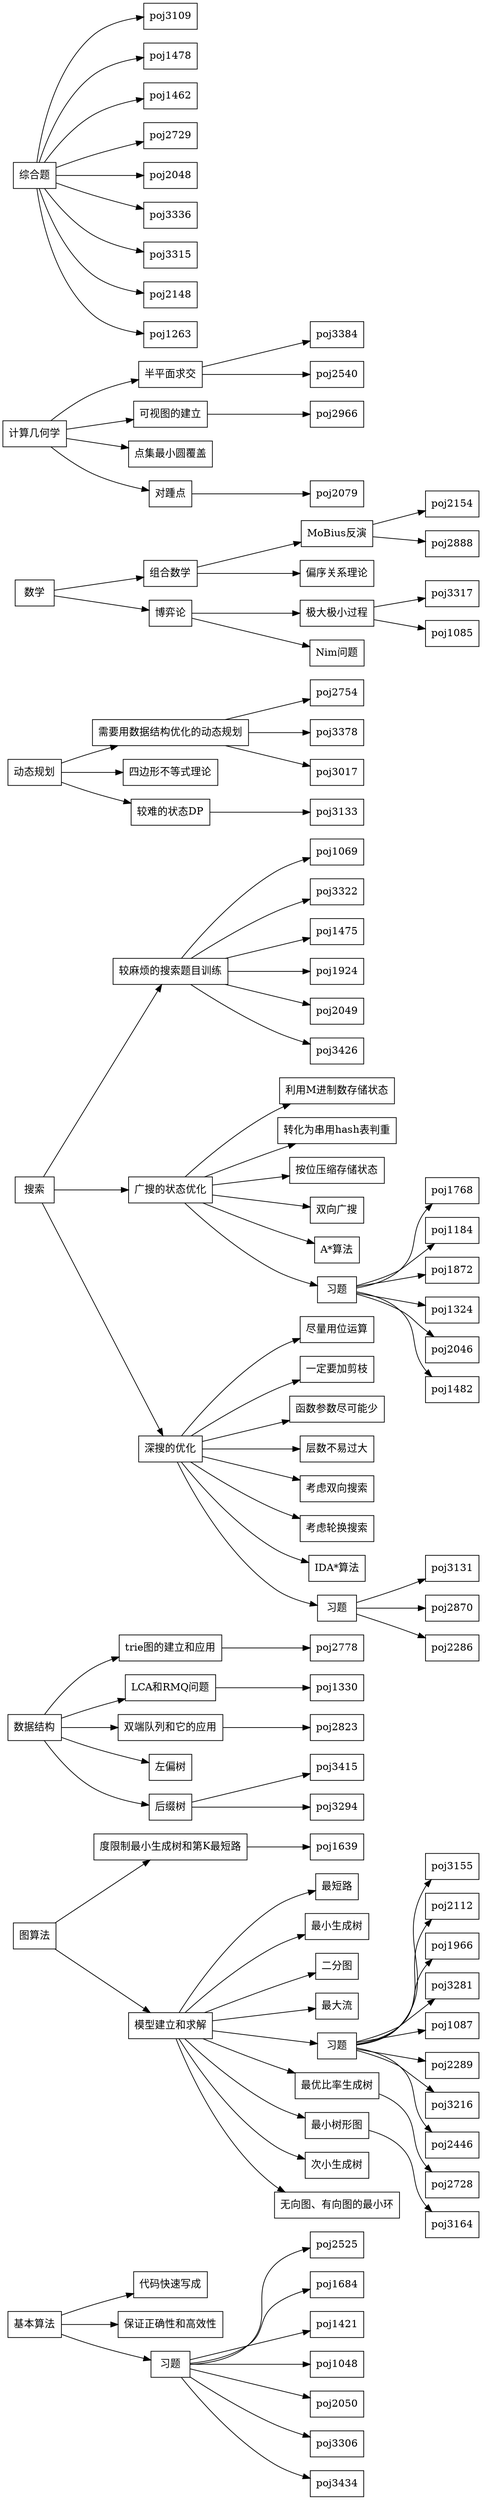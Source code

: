 digraph algorithm_senior { // regional中等难度
    node[shape=record]
    rankdir=LR

    subgraph basic {
        basic[label="基本算法"];

        basic -> 代码快速写成;
        basic -> 保证正确性和高效性;
        basic_poj[label="习题"];
        basic_poj -> poj2525;
        basic_poj -> poj1684;
        basic_poj -> poj1421;
        basic_poj -> poj1048;
        basic_poj -> poj2050;
        basic_poj -> poj3306;
        basic_poj -> poj3434;
        basic -> basic_poj;
    }

    subgraph graph_algorithm {
        graph_algorithm[label="图算法"];

        graph_algorithm -> 度限制最小生成树和第K最短路 -> poj1639;
        model_building[label="模型建立和求解"];
        model_building -> 最短路;
        model_building -> 最小生成树;
        model_building -> 二分图;
        model_building -> 最大流;
        model_building_poj[label="习题"];
        model_building_poj -> poj3155;
        model_building_poj -> poj2112;
        model_building_poj -> poj1966;
        model_building_poj -> poj3281;
        model_building_poj -> poj1087;
        model_building_poj -> poj2289;
        model_building_poj -> poj3216;
        model_building_poj -> poj2446;
        model_building -> model_building_poj;
        graph_algorithm -> model_building;
        model_building -> 最优比率生成树 -> poj2728;
        model_building -> 最小树形图 -> poj3164;
        model_building -> 次小生成树;
        model_building -> 无向图、有向图的最小环;
    }

    subgraph data_structure {
        data_structure[label="数据结构"];
        data_structure -> trie图的建立和应用 -> poj2778;
        data_structure -> LCA和RMQ问题 -> poj1330;
        data_structure -> 双端队列和它的应用 -> poj2823;
        data_structure -> 左偏树;
        suffix_tree[label="后缀树"];
        suffix_tree -> poj3415;
        suffix_tree -> poj3294;
        data_structure -> suffix_tree;
    }

    subgraph search {
        search[label="搜索"];
        search_misc[label="较麻烦的搜索题目训练"];
        search_misc -> poj1069;
        search_misc -> poj3322;
        search_misc -> poj1475;
        search_misc -> poj1924;
        search_misc -> poj2049;
        search_misc -> poj3426;
        search_bfs[label="广搜的状态优化"];
        search_bfs -> 利用M进制数存储状态;
        search_bfs -> 转化为串用hash表判重;
        search_bfs -> 按位压缩存储状态;
        search_bfs -> 双向广搜;
        astar[label="A*算法"];
        search_bfs -> astar;
        search_bfs_poj[label="习题"];
        search_bfs_poj -> poj1768;
        search_bfs_poj -> poj1184;
        search_bfs_poj -> poj1872;
        search_bfs_poj -> poj1324;
        search_bfs_poj -> poj2046;
        search_bfs_poj -> poj1482;
        search_bfs -> search_bfs_poj;
        search_dfs[label="深搜的优化"];
        search_dfs -> 尽量用位运算;
        search_dfs -> 一定要加剪枝;
        search_dfs -> 函数参数尽可能少;
        search_dfs -> 层数不易过大;
        search_dfs -> 考虑双向搜索;
        search_dfs -> 考虑轮换搜索;
        idastar[label="IDA*算法"];
        search_dfs -> idastar;
        search_dfs_poj[label="习题"];
        search_dfs_poj -> poj3131;
        search_dfs_poj -> poj2870;
        search_dfs_poj -> poj2286;
        search_dfs -> search_dfs_poj;

        search -> search_misc;
        search -> search_bfs;
        search -> search_dfs;
    }

    subgraph dynamic_programming {
        dynamic_programming[label="动态规划"];
        dp_optimize[label="需要用数据结构优化的动态规划"];
        dp_optimize -> poj2754;
        dp_optimize -> poj3378;
        dp_optimize -> poj3017;

        dynamic_programming -> dp_optimize;
        dynamic_programming -> 四边形不等式理论;
        dynamic_programming -> 较难的状态DP -> poj3133;
    }

    subgraph maths {
        maths[label="数学"];

        combinatorial_mathematics[label="组合数学"];
        mobius[label="MoBius反演"];
        mobius -> poj2154;
        mobius -> poj2888;
        combinatorial_mathematics -> mobius;
        combinatorial_mathematics -> 偏序关系理论;
        gt[label="博弈论"];
        maximin[label="极大极小过程"];
        maximin -> poj3317;
        maximin -> poj1085;
        gt -> maximin;
        gt -> Nim问题;

        maths -> combinatorial_mathematics;
        maths -> gt;
    }

    subgraph computational_geometry {
        computational_geometry[label="计算几何学"];
        half_plane[label="半平面求交"];
        half_plane -> poj3384;
        half_plane -> poj2540;
        computational_geometry -> half_plane;
        computational_geometry -> 可视图的建立 -> poj2966;
        computational_geometry -> 点集最小圆覆盖;
        computational_geometry -> 对踵点 -> poj2079;
    }

    subgraph synthesize_apply {
        synthesize_exercise[label="综合题"];
        synthesize_exercise -> poj3109;
        synthesize_exercise -> poj1478;
        synthesize_exercise -> poj1462;
        synthesize_exercise -> poj2729;
        synthesize_exercise -> poj2048;
        synthesize_exercise -> poj3336;
        synthesize_exercise -> poj3315;
        synthesize_exercise -> poj2148;
        synthesize_exercise -> poj1263;
    }

}